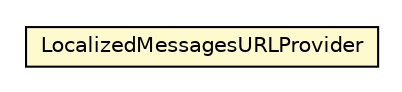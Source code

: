 #!/usr/local/bin/dot
#
# Class diagram 
# Generated by UMLGraph version R5_6-24-gf6e263 (http://www.umlgraph.org/)
#

digraph G {
	edge [fontname="Helvetica",fontsize=10,labelfontname="Helvetica",labelfontsize=10];
	node [fontname="Helvetica",fontsize=10,shape=plaintext];
	nodesep=0.25;
	ranksep=0.5;
	// org.universAAL.ui.dm.LocalizedMessagesURLProvider
	c5158426 [label=<<table title="org.universAAL.ui.dm.LocalizedMessagesURLProvider" border="0" cellborder="1" cellspacing="0" cellpadding="2" port="p" bgcolor="lemonChiffon" href="./LocalizedMessagesURLProvider.html">
		<tr><td><table border="0" cellspacing="0" cellpadding="1">
<tr><td align="center" balign="center"> LocalizedMessagesURLProvider </td></tr>
		</table></td></tr>
		</table>>, URL="./LocalizedMessagesURLProvider.html", fontname="Helvetica", fontcolor="black", fontsize=10.0];
}


